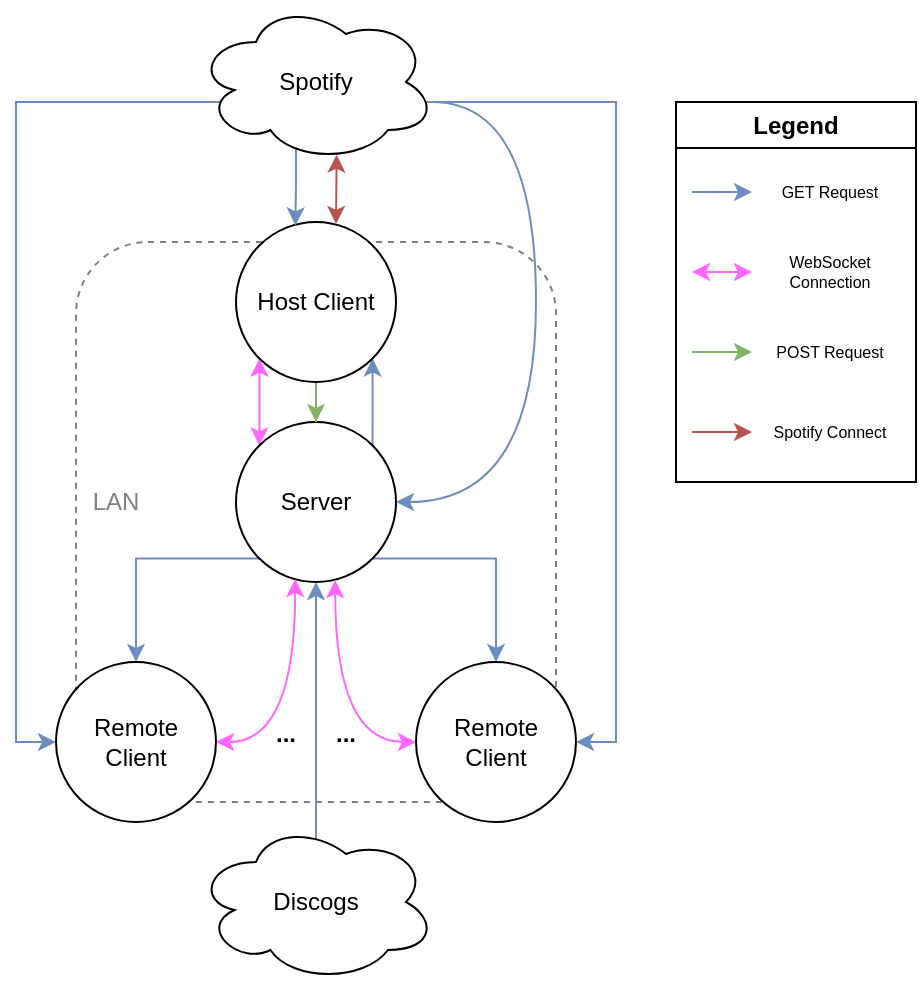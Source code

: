 <mxfile version="26.1.0">
  <diagram name="Page-1" id="Fr-MrQ06NwC7rcYOx54w">
    <mxGraphModel dx="1195" dy="628" grid="1" gridSize="10" guides="1" tooltips="1" connect="1" arrows="1" fold="1" page="1" pageScale="1" pageWidth="850" pageHeight="1100" math="0" shadow="0">
      <root>
        <mxCell id="0" />
        <mxCell id="1" parent="0" />
        <mxCell id="8fiNr5DaxhFlfyr-rccr-57" value="" style="rounded=1;whiteSpace=wrap;html=1;fillColor=none;dashed=1;fontColor=#333333;strokeColor=#808080;" vertex="1" parent="1">
          <mxGeometry x="280" y="230" width="240" height="280" as="geometry" />
        </mxCell>
        <mxCell id="8fiNr5DaxhFlfyr-rccr-7" style="edgeStyle=orthogonalEdgeStyle;rounded=0;orthogonalLoop=1;jettySize=auto;html=1;exitX=0;exitY=0;exitDx=0;exitDy=0;entryX=0;entryY=1;entryDx=0;entryDy=0;startArrow=classic;startFill=1;fillColor=#ffcccc;strokeColor=#FF66FF;" edge="1" parent="1" source="8fiNr5DaxhFlfyr-rccr-1" target="8fiNr5DaxhFlfyr-rccr-2">
          <mxGeometry relative="1" as="geometry" />
        </mxCell>
        <mxCell id="8fiNr5DaxhFlfyr-rccr-8" style="edgeStyle=orthogonalEdgeStyle;rounded=0;orthogonalLoop=1;jettySize=auto;html=1;exitX=1;exitY=0;exitDx=0;exitDy=0;entryX=1;entryY=1;entryDx=0;entryDy=0;strokeColor=#6c8ebf;fillColor=#dae8fc;" edge="1" parent="1" source="8fiNr5DaxhFlfyr-rccr-1" target="8fiNr5DaxhFlfyr-rccr-2">
          <mxGeometry relative="1" as="geometry" />
        </mxCell>
        <mxCell id="8fiNr5DaxhFlfyr-rccr-63" style="edgeStyle=orthogonalEdgeStyle;rounded=0;orthogonalLoop=1;jettySize=auto;html=1;exitX=0;exitY=1;exitDx=0;exitDy=0;entryX=0.5;entryY=0;entryDx=0;entryDy=0;fillColor=#dae8fc;strokeColor=#6c8ebf;" edge="1" parent="1" source="8fiNr5DaxhFlfyr-rccr-1" target="8fiNr5DaxhFlfyr-rccr-5">
          <mxGeometry relative="1" as="geometry" />
        </mxCell>
        <mxCell id="8fiNr5DaxhFlfyr-rccr-64" style="edgeStyle=orthogonalEdgeStyle;rounded=0;orthogonalLoop=1;jettySize=auto;html=1;exitX=1;exitY=1;exitDx=0;exitDy=0;entryX=0.5;entryY=0;entryDx=0;entryDy=0;fillColor=#dae8fc;strokeColor=#6c8ebf;" edge="1" parent="1" source="8fiNr5DaxhFlfyr-rccr-1" target="8fiNr5DaxhFlfyr-rccr-6">
          <mxGeometry relative="1" as="geometry" />
        </mxCell>
        <mxCell id="8fiNr5DaxhFlfyr-rccr-1" value="Server" style="ellipse;whiteSpace=wrap;html=1;aspect=fixed;" vertex="1" parent="1">
          <mxGeometry x="360" y="320" width="80" height="80" as="geometry" />
        </mxCell>
        <mxCell id="8fiNr5DaxhFlfyr-rccr-17" style="edgeStyle=orthogonalEdgeStyle;rounded=0;orthogonalLoop=1;jettySize=auto;html=1;entryX=0.5;entryY=0;entryDx=0;entryDy=0;fillColor=#d5e8d4;strokeColor=#82b366;" edge="1" parent="1" source="8fiNr5DaxhFlfyr-rccr-2" target="8fiNr5DaxhFlfyr-rccr-1">
          <mxGeometry relative="1" as="geometry" />
        </mxCell>
        <mxCell id="8fiNr5DaxhFlfyr-rccr-2" value="Host Client" style="ellipse;whiteSpace=wrap;html=1;aspect=fixed;" vertex="1" parent="1">
          <mxGeometry x="360" y="220" width="80" height="80" as="geometry" />
        </mxCell>
        <mxCell id="8fiNr5DaxhFlfyr-rccr-5" value="&lt;div&gt;Remote&lt;/div&gt;&lt;div&gt;Client&lt;/div&gt;" style="ellipse;whiteSpace=wrap;html=1;aspect=fixed;" vertex="1" parent="1">
          <mxGeometry x="270" y="440" width="80" height="80" as="geometry" />
        </mxCell>
        <mxCell id="8fiNr5DaxhFlfyr-rccr-6" value="&lt;div&gt;Remote&lt;/div&gt;&lt;div&gt;Client&lt;/div&gt;" style="ellipse;whiteSpace=wrap;html=1;aspect=fixed;" vertex="1" parent="1">
          <mxGeometry x="450" y="440" width="80" height="80" as="geometry" />
        </mxCell>
        <mxCell id="8fiNr5DaxhFlfyr-rccr-21" style="edgeStyle=orthogonalEdgeStyle;rounded=0;orthogonalLoop=1;jettySize=auto;html=1;entryX=1;entryY=0.5;entryDx=0;entryDy=0;curved=1;fillColor=#dae8fc;strokeColor=#6c8ebf;" edge="1" parent="1" source="8fiNr5DaxhFlfyr-rccr-15" target="8fiNr5DaxhFlfyr-rccr-1">
          <mxGeometry relative="1" as="geometry">
            <Array as="points">
              <mxPoint x="510" y="160" />
              <mxPoint x="510" y="360" />
            </Array>
          </mxGeometry>
        </mxCell>
        <mxCell id="8fiNr5DaxhFlfyr-rccr-23" style="edgeStyle=orthogonalEdgeStyle;rounded=0;orthogonalLoop=1;jettySize=auto;html=1;entryX=0;entryY=0.5;entryDx=0;entryDy=0;fillColor=#dae8fc;strokeColor=#6c8ebf;exitX=0.25;exitY=0.5;exitDx=0;exitDy=0;exitPerimeter=0;" edge="1" parent="1" source="8fiNr5DaxhFlfyr-rccr-15" target="8fiNr5DaxhFlfyr-rccr-5">
          <mxGeometry relative="1" as="geometry">
            <Array as="points">
              <mxPoint x="370" y="160" />
              <mxPoint x="250" y="160" />
              <mxPoint x="250" y="480" />
            </Array>
          </mxGeometry>
        </mxCell>
        <mxCell id="8fiNr5DaxhFlfyr-rccr-27" style="edgeStyle=orthogonalEdgeStyle;rounded=0;orthogonalLoop=1;jettySize=auto;html=1;entryX=1;entryY=0.5;entryDx=0;entryDy=0;fillColor=#dae8fc;strokeColor=#6c8ebf;exitX=0.833;exitY=0.5;exitDx=0;exitDy=0;exitPerimeter=0;flowAnimation=0;shadow=0;" edge="1" parent="1" source="8fiNr5DaxhFlfyr-rccr-15" target="8fiNr5DaxhFlfyr-rccr-6">
          <mxGeometry relative="1" as="geometry">
            <Array as="points">
              <mxPoint x="440" y="160" />
              <mxPoint x="550" y="160" />
              <mxPoint x="550" y="480" />
            </Array>
          </mxGeometry>
        </mxCell>
        <mxCell id="8fiNr5DaxhFlfyr-rccr-29" value="" style="edgeStyle=orthogonalEdgeStyle;rounded=0;orthogonalLoop=1;jettySize=auto;html=1;exitX=0.586;exitY=0.954;exitDx=0;exitDy=0;exitPerimeter=0;startArrow=classic;startFill=1;fillColor=#f8cecc;strokeColor=#b85450;" edge="1" parent="1" source="8fiNr5DaxhFlfyr-rccr-15">
          <mxGeometry relative="1" as="geometry">
            <mxPoint x="410.12" y="187" as="sourcePoint" />
            <mxPoint x="410.0" y="221" as="targetPoint" />
          </mxGeometry>
        </mxCell>
        <mxCell id="8fiNr5DaxhFlfyr-rccr-30" value="Legend" style="swimlane;whiteSpace=wrap;html=1;" vertex="1" parent="1">
          <mxGeometry x="580" y="160" width="120" height="190" as="geometry" />
        </mxCell>
        <mxCell id="8fiNr5DaxhFlfyr-rccr-39" style="edgeStyle=orthogonalEdgeStyle;rounded=0;orthogonalLoop=1;jettySize=auto;html=1;fillColor=#dae8fc;strokeColor=#6c8ebf;" edge="1" parent="8fiNr5DaxhFlfyr-rccr-30">
          <mxGeometry relative="1" as="geometry">
            <mxPoint x="8" y="45" as="sourcePoint" />
            <mxPoint x="38" y="45" as="targetPoint" />
          </mxGeometry>
        </mxCell>
        <mxCell id="8fiNr5DaxhFlfyr-rccr-40" value="GET Request" style="text;html=1;align=center;verticalAlign=middle;whiteSpace=wrap;rounded=0;fontSize=8;" vertex="1" parent="8fiNr5DaxhFlfyr-rccr-30">
          <mxGeometry x="42" y="30" width="70" height="30" as="geometry" />
        </mxCell>
        <mxCell id="8fiNr5DaxhFlfyr-rccr-41" style="edgeStyle=orthogonalEdgeStyle;rounded=0;orthogonalLoop=1;jettySize=auto;html=1;strokeColor=#FF66FF;startArrow=classic;startFill=1;" edge="1" parent="8fiNr5DaxhFlfyr-rccr-30">
          <mxGeometry relative="1" as="geometry">
            <mxPoint x="8" y="85" as="sourcePoint" />
            <mxPoint x="38" y="85" as="targetPoint" />
          </mxGeometry>
        </mxCell>
        <mxCell id="8fiNr5DaxhFlfyr-rccr-42" value="WebSocket Connection" style="text;html=1;align=center;verticalAlign=middle;whiteSpace=wrap;rounded=0;fontSize=8;" vertex="1" parent="8fiNr5DaxhFlfyr-rccr-30">
          <mxGeometry x="42" y="70" width="70" height="30" as="geometry" />
        </mxCell>
        <mxCell id="8fiNr5DaxhFlfyr-rccr-43" style="edgeStyle=orthogonalEdgeStyle;rounded=0;orthogonalLoop=1;jettySize=auto;html=1;fillColor=#d5e8d4;strokeColor=#82b366;" edge="1" parent="8fiNr5DaxhFlfyr-rccr-30">
          <mxGeometry relative="1" as="geometry">
            <mxPoint x="8" y="125" as="sourcePoint" />
            <mxPoint x="38" y="125" as="targetPoint" />
          </mxGeometry>
        </mxCell>
        <mxCell id="8fiNr5DaxhFlfyr-rccr-44" value="POST Request" style="text;html=1;align=center;verticalAlign=middle;whiteSpace=wrap;rounded=0;fontSize=8;" vertex="1" parent="8fiNr5DaxhFlfyr-rccr-30">
          <mxGeometry x="42" y="110" width="70" height="30" as="geometry" />
        </mxCell>
        <mxCell id="8fiNr5DaxhFlfyr-rccr-45" style="edgeStyle=orthogonalEdgeStyle;rounded=0;orthogonalLoop=1;jettySize=auto;html=1;fillColor=#f8cecc;strokeColor=#b85450;" edge="1" parent="8fiNr5DaxhFlfyr-rccr-30">
          <mxGeometry relative="1" as="geometry">
            <mxPoint x="8" y="165" as="sourcePoint" />
            <mxPoint x="38" y="165" as="targetPoint" />
          </mxGeometry>
        </mxCell>
        <mxCell id="8fiNr5DaxhFlfyr-rccr-46" value="Spotify Connect" style="text;html=1;align=center;verticalAlign=middle;whiteSpace=wrap;rounded=0;fontSize=8;" vertex="1" parent="8fiNr5DaxhFlfyr-rccr-30">
          <mxGeometry x="42" y="150" width="70" height="30" as="geometry" />
        </mxCell>
        <mxCell id="8fiNr5DaxhFlfyr-rccr-55" style="edgeStyle=orthogonalEdgeStyle;rounded=0;orthogonalLoop=1;jettySize=auto;html=1;entryX=0.37;entryY=0.981;entryDx=0;entryDy=0;entryPerimeter=0;curved=1;startArrow=classic;startFill=1;strokeColor=#FF66FF;" edge="1" parent="1" source="8fiNr5DaxhFlfyr-rccr-5" target="8fiNr5DaxhFlfyr-rccr-1">
          <mxGeometry relative="1" as="geometry" />
        </mxCell>
        <mxCell id="8fiNr5DaxhFlfyr-rccr-56" style="edgeStyle=orthogonalEdgeStyle;rounded=0;orthogonalLoop=1;jettySize=auto;html=1;entryX=0.62;entryY=0.988;entryDx=0;entryDy=0;entryPerimeter=0;curved=1;startArrow=classic;startFill=1;strokeColor=#FF66FF;" edge="1" parent="1" source="8fiNr5DaxhFlfyr-rccr-6" target="8fiNr5DaxhFlfyr-rccr-1">
          <mxGeometry relative="1" as="geometry" />
        </mxCell>
        <mxCell id="8fiNr5DaxhFlfyr-rccr-61" value="LAN" style="text;html=1;align=center;verticalAlign=middle;whiteSpace=wrap;rounded=0;fillColor=none;fontColor=#808080;strokeColor=none;" vertex="1" parent="1">
          <mxGeometry x="270" y="345" width="60" height="30" as="geometry" />
        </mxCell>
        <mxCell id="8fiNr5DaxhFlfyr-rccr-67" style="edgeStyle=orthogonalEdgeStyle;rounded=0;orthogonalLoop=1;jettySize=auto;html=1;exitX=0.31;exitY=0.8;exitDx=0;exitDy=0;exitPerimeter=0;entryX=0;entryY=0;entryDx=0;entryDy=0;fillColor=#dae8fc;strokeColor=#6c8ebf;" edge="1" parent="1">
          <mxGeometry relative="1" as="geometry">
            <mxPoint x="395.2" y="164" as="sourcePoint" />
            <mxPoint x="389.716" y="221.716" as="targetPoint" />
            <Array as="points">
              <mxPoint x="390" y="164" />
              <mxPoint x="390" y="200" />
              <mxPoint x="390" y="200" />
            </Array>
          </mxGeometry>
        </mxCell>
        <mxCell id="8fiNr5DaxhFlfyr-rccr-15" value="Spotify" style="ellipse;shape=cloud;whiteSpace=wrap;html=1;" vertex="1" parent="1">
          <mxGeometry x="340" y="110" width="120" height="80" as="geometry" />
        </mxCell>
        <mxCell id="8fiNr5DaxhFlfyr-rccr-68" value="..." style="text;html=1;align=center;verticalAlign=middle;whiteSpace=wrap;rounded=0;fontStyle=1" vertex="1" parent="1">
          <mxGeometry x="365" y="461" width="40" height="30" as="geometry" />
        </mxCell>
        <mxCell id="8fiNr5DaxhFlfyr-rccr-70" style="edgeStyle=orthogonalEdgeStyle;rounded=0;orthogonalLoop=1;jettySize=auto;html=1;entryX=0.5;entryY=1;entryDx=0;entryDy=0;fillColor=#dae8fc;strokeColor=#6c8ebf;exitX=0.5;exitY=0.375;exitDx=0;exitDy=0;exitPerimeter=0;" edge="1" parent="1" source="8fiNr5DaxhFlfyr-rccr-69" target="8fiNr5DaxhFlfyr-rccr-1">
          <mxGeometry relative="1" as="geometry" />
        </mxCell>
        <mxCell id="8fiNr5DaxhFlfyr-rccr-69" value="Discogs" style="ellipse;shape=cloud;whiteSpace=wrap;html=1;" vertex="1" parent="1">
          <mxGeometry x="340" y="520" width="120" height="80" as="geometry" />
        </mxCell>
        <mxCell id="8fiNr5DaxhFlfyr-rccr-71" value="..." style="text;html=1;align=center;verticalAlign=middle;whiteSpace=wrap;rounded=0;fontStyle=1" vertex="1" parent="1">
          <mxGeometry x="395" y="461" width="40" height="30" as="geometry" />
        </mxCell>
      </root>
    </mxGraphModel>
  </diagram>
</mxfile>
